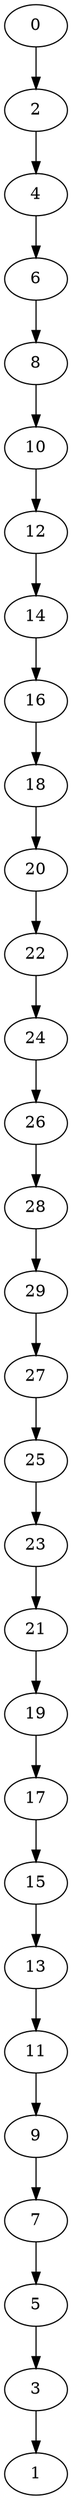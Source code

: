 digraph {
	0 [label=0]
	2 [label=2]
	4 [label=4]
	6 [label=6]
	8 [label=8]
	10 [label=10]
	12 [label=12]
	14 [label=14]
	16 [label=16]
	18 [label=18]
	20 [label=20]
	22 [label=22]
	24 [label=24]
	26 [label=26]
	28 [label=28]
	29 [label=29]
	27 [label=27]
	25 [label=25]
	23 [label=23]
	21 [label=21]
	19 [label=19]
	17 [label=17]
	15 [label=15]
	13 [label=13]
	11 [label=11]
	9 [label=9]
	7 [label=7]
	5 [label=5]
	3 [label=3]
	1 [label=1]
	0 -> 2
	2 -> 4
	4 -> 6
	6 -> 8
	8 -> 10
	10 -> 12
	12 -> 14
	14 -> 16
	16 -> 18
	18 -> 20
	20 -> 22
	22 -> 24
	24 -> 26
	26 -> 28
	28 -> 29
	29 -> 27
	27 -> 25
	25 -> 23
	23 -> 21
	21 -> 19
	19 -> 17
	17 -> 15
	15 -> 13
	13 -> 11
	11 -> 9
	9 -> 7
	7 -> 5
	5 -> 3
	3 -> 1
}
